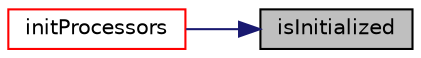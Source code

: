 digraph "isInitialized"
{
 // LATEX_PDF_SIZE
  edge [fontname="Helvetica",fontsize="10",labelfontname="Helvetica",labelfontsize="10"];
  node [fontname="Helvetica",fontsize="10",shape=record];
  rankdir="RL";
  Node1 [label="isInitialized",height=0.2,width=0.4,color="black", fillcolor="grey75", style="filled", fontcolor="black",tooltip="Is MPI initialized?"];
  Node1 -> Node2 [dir="back",color="midnightblue",fontsize="10",style="solid",fontname="Helvetica"];
  Node2 [label="initProcessors",height=0.2,width=0.4,color="red", fillcolor="white", style="filled",URL="$classpFlow_1_1processors.html#af906dbdefab1fa8e20574cfe3624a1b6",tooltip="Initialize MPI processors."];
}
